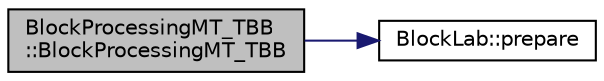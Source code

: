 digraph "BlockProcessingMT_TBB::BlockProcessingMT_TBB"
{
  edge [fontname="Helvetica",fontsize="10",labelfontname="Helvetica",labelfontsize="10"];
  node [fontname="Helvetica",fontsize="10",shape=record];
  rankdir="LR";
  Node1 [label="BlockProcessingMT_TBB\l::BlockProcessingMT_TBB",height=0.2,width=0.4,color="black", fillcolor="grey75", style="filled", fontcolor="black"];
  Node1 -> Node2 [color="midnightblue",fontsize="10",style="solid",fontname="Helvetica"];
  Node2 [label="BlockLab::prepare",height=0.2,width=0.4,color="black", fillcolor="white", style="filled",URL="$class_block_lab.html#ad529f8c851da336419ad63c25ba76429"];
}
